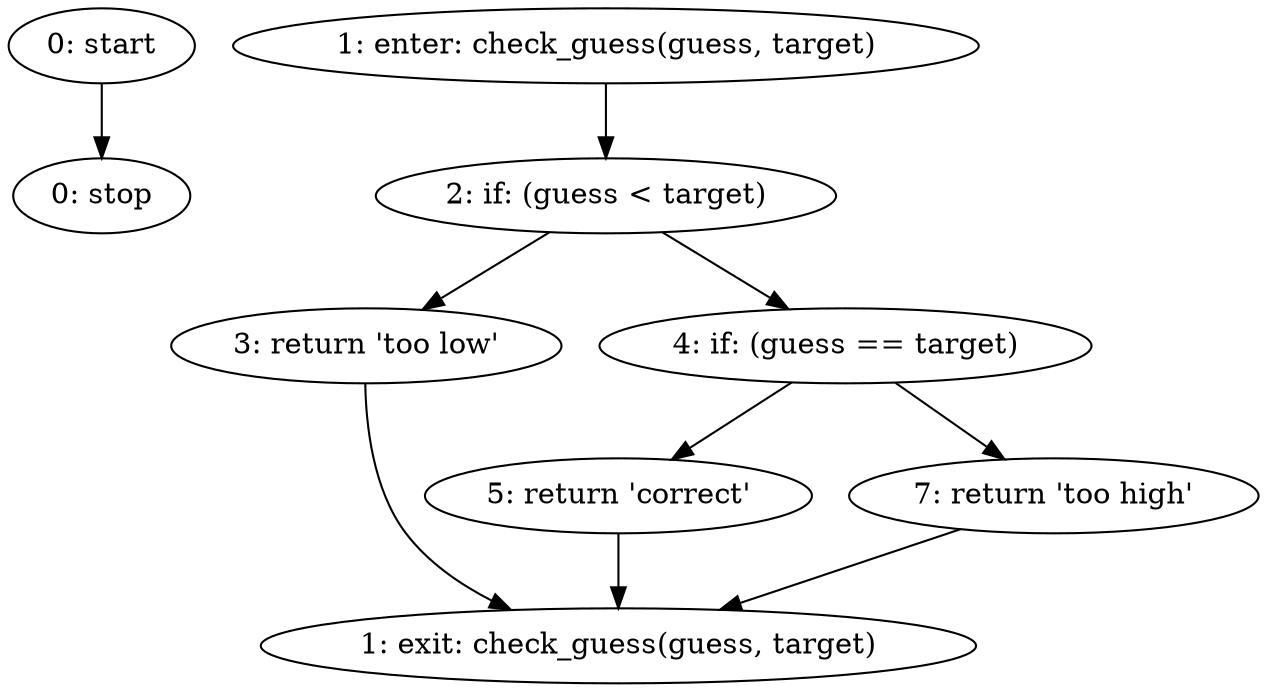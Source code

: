 strict digraph "" {
	node [label="\N"];
	0	[label="0: start"];
	8	[label="0: stop"];
	0 -> 8;
	1	[label="1: enter: check_guess(guess, target)"];
	3	[label="2: if: (guess < target)"];
	1 -> 3;
	2	[label="1: exit: check_guess(guess, target)"];
	4	[label="3: return 'too low'"];
	4 -> 2;
	6	[label="5: return 'correct'"];
	6 -> 2;
	7	[label="7: return 'too high'"];
	7 -> 2;
	3 -> 4;
	5	[label="4: if: (guess == target)"];
	3 -> 5;
	5 -> 6;
	5 -> 7;
}

